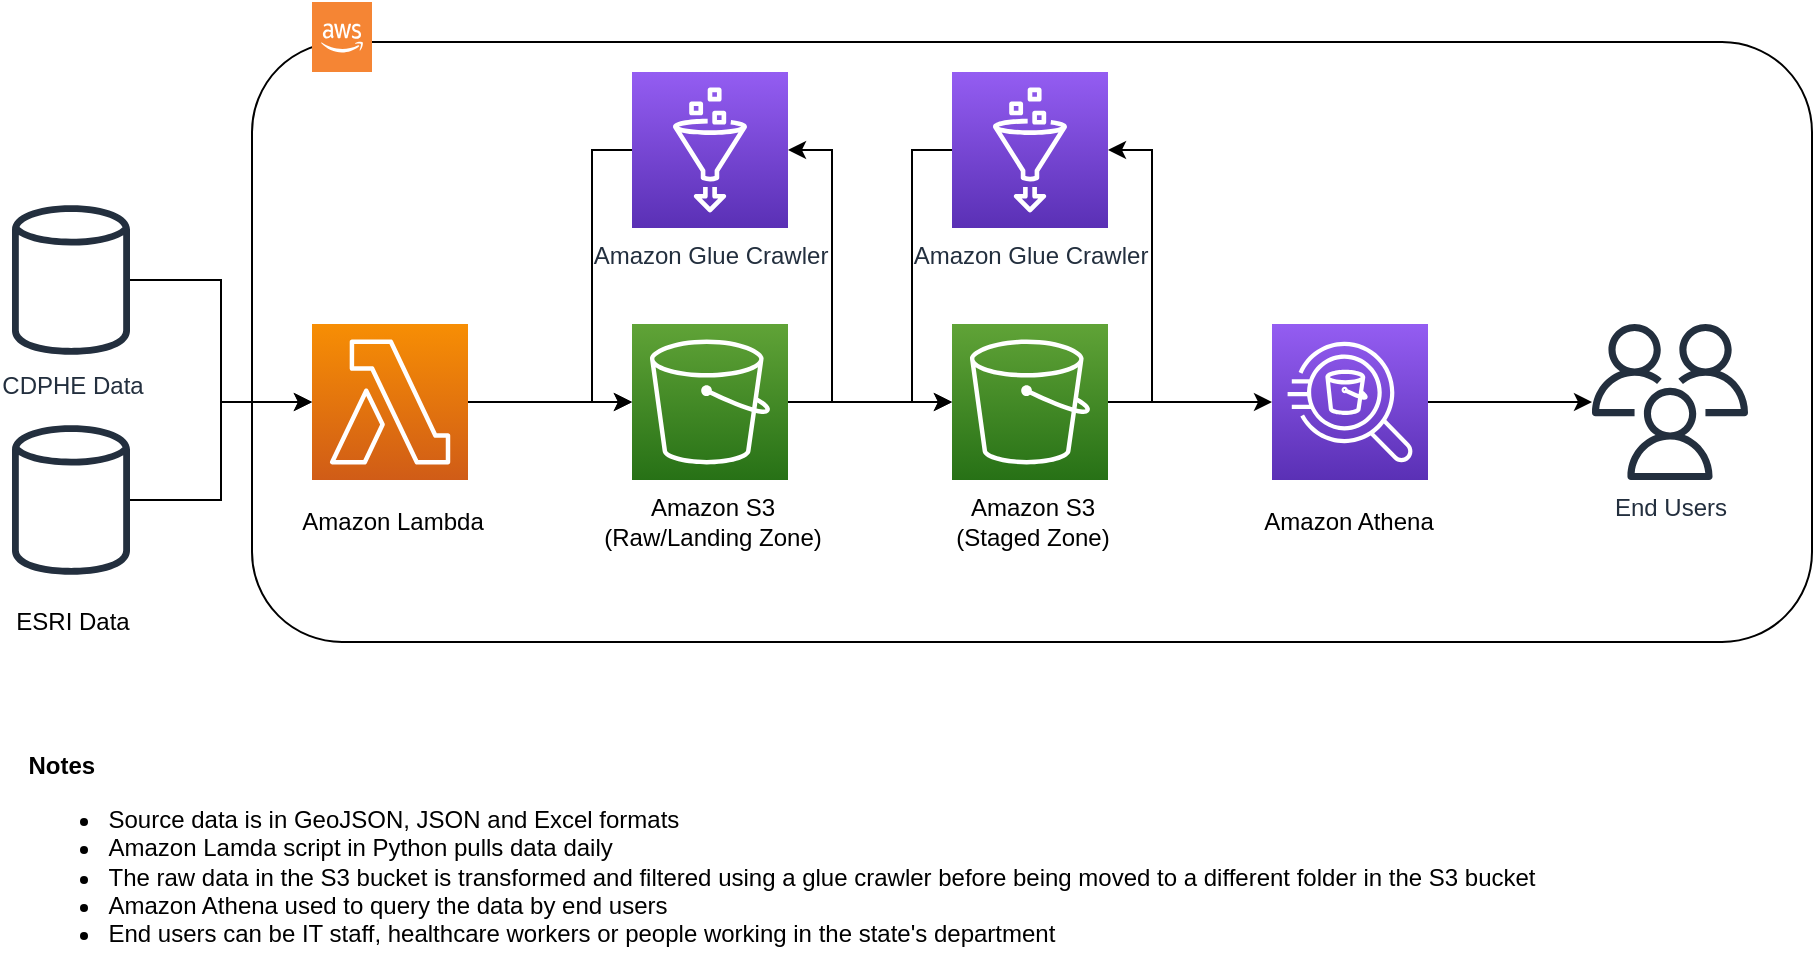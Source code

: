 <mxfile version="13.5.1" type="github"><diagram id="fmZKNqikNzJ8Yjd29Hfm" name="Page-1"><mxGraphModel dx="1422" dy="794" grid="1" gridSize="10" guides="1" tooltips="1" connect="1" arrows="1" fold="1" page="1" pageScale="1" pageWidth="1169" pageHeight="827" math="0" shadow="0"><root><mxCell id="0"/><mxCell id="1" parent="0"/><mxCell id="OzDXqW2H4m5mfpJmxSqM-31" value="" style="rounded=1;whiteSpace=wrap;html=1;fillColor=none;" vertex="1" parent="1"><mxGeometry x="170" y="110" width="780" height="300" as="geometry"/></mxCell><mxCell id="OzDXqW2H4m5mfpJmxSqM-7" value="" style="edgeStyle=orthogonalEdgeStyle;rounded=0;orthogonalLoop=1;jettySize=auto;html=1;" edge="1" parent="1" source="OzDXqW2H4m5mfpJmxSqM-2" target="OzDXqW2H4m5mfpJmxSqM-6"><mxGeometry relative="1" as="geometry"/></mxCell><mxCell id="OzDXqW2H4m5mfpJmxSqM-2" value="" style="outlineConnect=0;fontColor=#232F3E;gradientColor=#F78E04;gradientDirection=north;fillColor=#D05C17;strokeColor=#ffffff;dashed=0;verticalLabelPosition=bottom;verticalAlign=top;align=center;html=1;fontSize=12;fontStyle=0;aspect=fixed;shape=mxgraph.aws4.resourceIcon;resIcon=mxgraph.aws4.lambda;" vertex="1" parent="1"><mxGeometry x="200" y="251" width="78" height="78" as="geometry"/></mxCell><mxCell id="OzDXqW2H4m5mfpJmxSqM-4" value="Amazon Lambda" style="text;html=1;align=center;verticalAlign=middle;resizable=0;points=[];autosize=1;" vertex="1" parent="1"><mxGeometry x="185" y="340" width="110" height="20" as="geometry"/></mxCell><mxCell id="OzDXqW2H4m5mfpJmxSqM-10" value="" style="edgeStyle=orthogonalEdgeStyle;rounded=0;orthogonalLoop=1;jettySize=auto;html=1;" edge="1" parent="1" source="OzDXqW2H4m5mfpJmxSqM-6" target="OzDXqW2H4m5mfpJmxSqM-9"><mxGeometry relative="1" as="geometry"/></mxCell><mxCell id="OzDXqW2H4m5mfpJmxSqM-50" value="" style="edgeStyle=orthogonalEdgeStyle;rounded=0;orthogonalLoop=1;jettySize=auto;html=1;" edge="1" parent="1" source="OzDXqW2H4m5mfpJmxSqM-6" target="OzDXqW2H4m5mfpJmxSqM-49"><mxGeometry relative="1" as="geometry"><Array as="points"><mxPoint x="460" y="290"/><mxPoint x="460" y="164"/></Array></mxGeometry></mxCell><mxCell id="OzDXqW2H4m5mfpJmxSqM-6" value="" style="outlineConnect=0;fontColor=#232F3E;gradientColor=#60A337;gradientDirection=north;fillColor=#277116;strokeColor=#ffffff;dashed=0;verticalLabelPosition=bottom;verticalAlign=top;align=center;html=1;fontSize=12;fontStyle=0;aspect=fixed;shape=mxgraph.aws4.resourceIcon;resIcon=mxgraph.aws4.s3;" vertex="1" parent="1"><mxGeometry x="360" y="251" width="78" height="78" as="geometry"/></mxCell><mxCell id="OzDXqW2H4m5mfpJmxSqM-8" value="Amazon S3&lt;br&gt;(Raw/Landing Zone)" style="text;html=1;align=center;verticalAlign=middle;resizable=0;points=[];autosize=1;" vertex="1" parent="1"><mxGeometry x="340" y="335" width="120" height="30" as="geometry"/></mxCell><mxCell id="OzDXqW2H4m5mfpJmxSqM-17" value="" style="edgeStyle=orthogonalEdgeStyle;rounded=0;orthogonalLoop=1;jettySize=auto;html=1;" edge="1" parent="1" source="OzDXqW2H4m5mfpJmxSqM-9" target="OzDXqW2H4m5mfpJmxSqM-16"><mxGeometry relative="1" as="geometry"/></mxCell><mxCell id="OzDXqW2H4m5mfpJmxSqM-47" value="" style="edgeStyle=orthogonalEdgeStyle;rounded=0;orthogonalLoop=1;jettySize=auto;html=1;" edge="1" parent="1" source="OzDXqW2H4m5mfpJmxSqM-9" target="OzDXqW2H4m5mfpJmxSqM-45"><mxGeometry relative="1" as="geometry"><Array as="points"><mxPoint x="620" y="290"/><mxPoint x="620" y="164"/></Array></mxGeometry></mxCell><mxCell id="OzDXqW2H4m5mfpJmxSqM-9" value="" style="outlineConnect=0;fontColor=#232F3E;gradientColor=#60A337;gradientDirection=north;fillColor=#277116;strokeColor=#ffffff;dashed=0;verticalLabelPosition=bottom;verticalAlign=top;align=center;html=1;fontSize=12;fontStyle=0;aspect=fixed;shape=mxgraph.aws4.resourceIcon;resIcon=mxgraph.aws4.s3;" vertex="1" parent="1"><mxGeometry x="520" y="251" width="78" height="78" as="geometry"/></mxCell><mxCell id="OzDXqW2H4m5mfpJmxSqM-12" value="Amazon S3&lt;br&gt;(Staged Zone)" style="text;html=1;align=center;verticalAlign=middle;resizable=0;points=[];autosize=1;" vertex="1" parent="1"><mxGeometry x="515" y="335" width="90" height="30" as="geometry"/></mxCell><mxCell id="OzDXqW2H4m5mfpJmxSqM-28" value="" style="edgeStyle=orthogonalEdgeStyle;rounded=0;orthogonalLoop=1;jettySize=auto;html=1;" edge="1" parent="1" source="OzDXqW2H4m5mfpJmxSqM-16" target="OzDXqW2H4m5mfpJmxSqM-27"><mxGeometry relative="1" as="geometry"/></mxCell><mxCell id="OzDXqW2H4m5mfpJmxSqM-16" value="" style="outlineConnect=0;fontColor=#232F3E;gradientColor=#945DF2;gradientDirection=north;fillColor=#5A30B5;strokeColor=#ffffff;dashed=0;verticalLabelPosition=bottom;verticalAlign=top;align=center;html=1;fontSize=12;fontStyle=0;aspect=fixed;shape=mxgraph.aws4.resourceIcon;resIcon=mxgraph.aws4.athena;" vertex="1" parent="1"><mxGeometry x="680" y="251" width="78" height="78" as="geometry"/></mxCell><mxCell id="OzDXqW2H4m5mfpJmxSqM-18" value="Amazon Athena" style="text;html=1;align=center;verticalAlign=middle;resizable=0;points=[];autosize=1;" vertex="1" parent="1"><mxGeometry x="668" y="340" width="100" height="20" as="geometry"/></mxCell><mxCell id="OzDXqW2H4m5mfpJmxSqM-22" style="edgeStyle=orthogonalEdgeStyle;rounded=0;orthogonalLoop=1;jettySize=auto;html=1;" edge="1" parent="1" source="OzDXqW2H4m5mfpJmxSqM-20" target="OzDXqW2H4m5mfpJmxSqM-2"><mxGeometry relative="1" as="geometry"/></mxCell><mxCell id="OzDXqW2H4m5mfpJmxSqM-20" value="CDPHE Data" style="outlineConnect=0;fontColor=#232F3E;gradientColor=none;fillColor=#232F3E;strokeColor=none;dashed=0;verticalLabelPosition=bottom;verticalAlign=top;align=center;html=1;fontSize=12;fontStyle=0;aspect=fixed;pointerEvents=1;shape=mxgraph.aws4.generic_database;" vertex="1" parent="1"><mxGeometry x="50" y="190" width="59" height="78" as="geometry"/></mxCell><mxCell id="OzDXqW2H4m5mfpJmxSqM-23" style="edgeStyle=orthogonalEdgeStyle;rounded=0;orthogonalLoop=1;jettySize=auto;html=1;" edge="1" parent="1" source="OzDXqW2H4m5mfpJmxSqM-21" target="OzDXqW2H4m5mfpJmxSqM-2"><mxGeometry relative="1" as="geometry"/></mxCell><mxCell id="OzDXqW2H4m5mfpJmxSqM-21" value="" style="outlineConnect=0;fontColor=#232F3E;gradientColor=none;fillColor=#232F3E;strokeColor=none;dashed=0;verticalLabelPosition=bottom;verticalAlign=top;align=center;html=1;fontSize=12;fontStyle=0;aspect=fixed;pointerEvents=1;shape=mxgraph.aws4.generic_database;" vertex="1" parent="1"><mxGeometry x="50" y="300" width="59" height="78" as="geometry"/></mxCell><mxCell id="OzDXqW2H4m5mfpJmxSqM-24" value="ESRI Data" style="text;html=1;align=center;verticalAlign=middle;resizable=0;points=[];autosize=1;" vertex="1" parent="1"><mxGeometry x="45" y="390" width="70" height="20" as="geometry"/></mxCell><mxCell id="OzDXqW2H4m5mfpJmxSqM-25" value="&lt;div style=&quot;text-align: left&quot;&gt;&lt;b&gt;Notes&lt;/b&gt;&lt;/div&gt;&lt;div style=&quot;text-align: left&quot;&gt;&lt;ul&gt;&lt;li&gt;Source data is in GeoJSON, JSON and Excel formats&lt;/li&gt;&lt;li&gt;Amazon Lamda script in Python pulls data daily&lt;/li&gt;&lt;li&gt;The raw data in the S3 bucket is transformed and filtered using a glue crawler before being moved to a different folder in the S3 bucket&lt;/li&gt;&lt;li&gt;Amazon Athena used to query the data by end users&lt;/li&gt;&lt;li&gt;End users can be IT staff, healthcare workers or people working in the state's department&lt;/li&gt;&lt;/ul&gt;&lt;/div&gt;" style="text;html=1;strokeColor=none;fillColor=none;align=center;verticalAlign=middle;whiteSpace=wrap;rounded=0;" vertex="1" parent="1"><mxGeometry x="50" y="510" width="770" height="20" as="geometry"/></mxCell><mxCell id="OzDXqW2H4m5mfpJmxSqM-27" value="End Users" style="outlineConnect=0;fontColor=#232F3E;gradientColor=none;fillColor=#232F3E;strokeColor=none;dashed=0;verticalLabelPosition=bottom;verticalAlign=top;align=center;html=1;fontSize=12;fontStyle=0;aspect=fixed;pointerEvents=1;shape=mxgraph.aws4.users;" vertex="1" parent="1"><mxGeometry x="840" y="251" width="78" height="78" as="geometry"/></mxCell><mxCell id="OzDXqW2H4m5mfpJmxSqM-40" value="" style="outlineConnect=0;dashed=0;verticalLabelPosition=bottom;verticalAlign=top;align=center;html=1;shape=mxgraph.aws3.cloud_2;fillColor=#F58534;gradientColor=none;" vertex="1" parent="1"><mxGeometry x="200" y="90" width="30" height="35" as="geometry"/></mxCell><mxCell id="OzDXqW2H4m5mfpJmxSqM-42" style="edgeStyle=orthogonalEdgeStyle;rounded=0;orthogonalLoop=1;jettySize=auto;html=1;exitX=0.5;exitY=1;exitDx=0;exitDy=0;" edge="1" parent="1" source="OzDXqW2H4m5mfpJmxSqM-31" target="OzDXqW2H4m5mfpJmxSqM-31"><mxGeometry relative="1" as="geometry"/></mxCell><mxCell id="OzDXqW2H4m5mfpJmxSqM-48" style="edgeStyle=orthogonalEdgeStyle;rounded=0;orthogonalLoop=1;jettySize=auto;html=1;" edge="1" parent="1" source="OzDXqW2H4m5mfpJmxSqM-45" target="OzDXqW2H4m5mfpJmxSqM-9"><mxGeometry relative="1" as="geometry"><Array as="points"><mxPoint x="500" y="164"/><mxPoint x="500" y="290"/></Array></mxGeometry></mxCell><mxCell id="OzDXqW2H4m5mfpJmxSqM-45" value="Amazon Glue Crawler" style="outlineConnect=0;fontColor=#232F3E;gradientColor=#945DF2;gradientDirection=north;fillColor=#5A30B5;strokeColor=#ffffff;dashed=0;verticalLabelPosition=bottom;verticalAlign=top;align=center;html=1;fontSize=12;fontStyle=0;aspect=fixed;shape=mxgraph.aws4.resourceIcon;resIcon=mxgraph.aws4.glue;" vertex="1" parent="1"><mxGeometry x="520" y="125" width="78" height="78" as="geometry"/></mxCell><mxCell id="OzDXqW2H4m5mfpJmxSqM-52" value="" style="edgeStyle=orthogonalEdgeStyle;rounded=0;orthogonalLoop=1;jettySize=auto;html=1;" edge="1" parent="1" source="OzDXqW2H4m5mfpJmxSqM-49" target="OzDXqW2H4m5mfpJmxSqM-6"><mxGeometry relative="1" as="geometry"><Array as="points"><mxPoint x="340" y="164"/><mxPoint x="340" y="290"/></Array></mxGeometry></mxCell><mxCell id="OzDXqW2H4m5mfpJmxSqM-49" value="Amazon Glue Crawler" style="outlineConnect=0;fontColor=#232F3E;gradientColor=#945DF2;gradientDirection=north;fillColor=#5A30B5;strokeColor=#ffffff;dashed=0;verticalLabelPosition=bottom;verticalAlign=top;align=center;html=1;fontSize=12;fontStyle=0;aspect=fixed;shape=mxgraph.aws4.resourceIcon;resIcon=mxgraph.aws4.glue;" vertex="1" parent="1"><mxGeometry x="360" y="125" width="78" height="78" as="geometry"/></mxCell></root></mxGraphModel></diagram></mxfile>